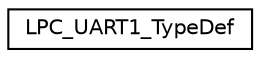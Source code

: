 digraph "Graphical Class Hierarchy"
{
  edge [fontname="Helvetica",fontsize="10",labelfontname="Helvetica",labelfontsize="10"];
  node [fontname="Helvetica",fontsize="10",shape=record];
  rankdir="LR";
  Node1 [label="LPC_UART1_TypeDef",height=0.2,width=0.4,color="black", fillcolor="white", style="filled",URL="$d8/d38/structLPC__UART1__TypeDef.html"];
}
